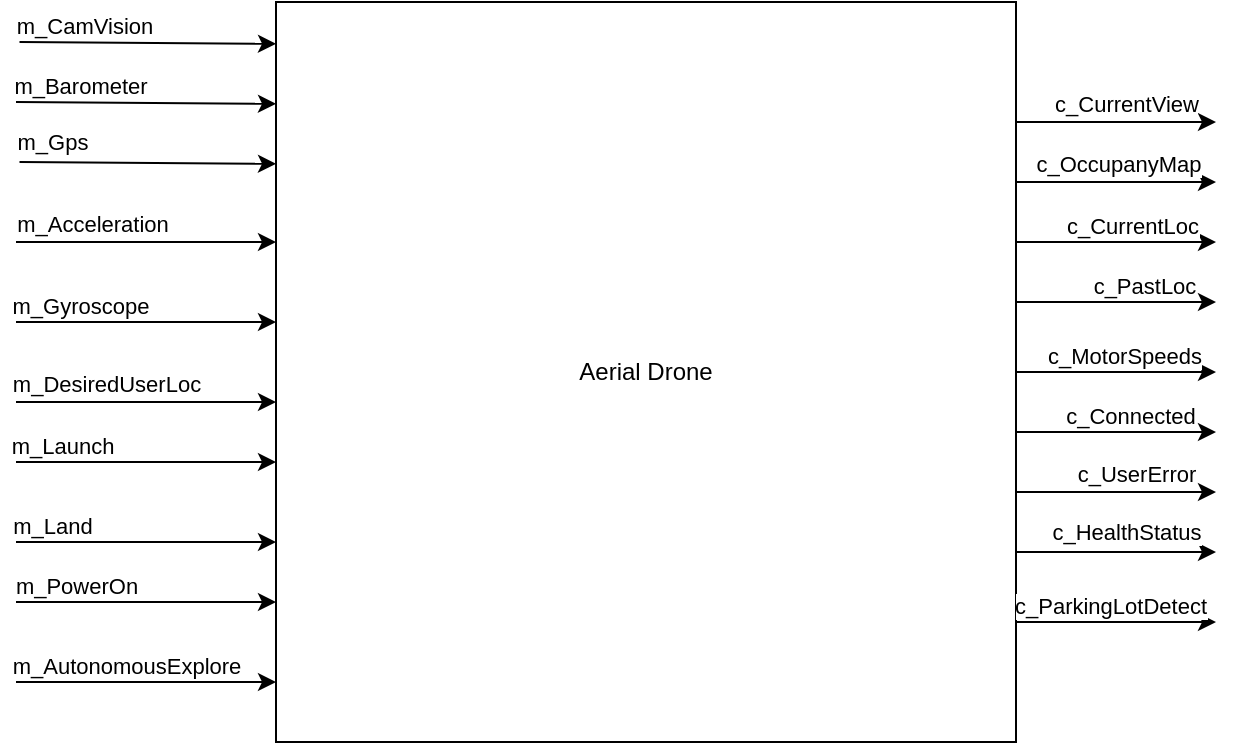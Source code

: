 <mxfile version="20.3.0" type="device"><diagram id="cS3o7y-RdB3GKZHKcVMV" name="Page-1"><mxGraphModel dx="950" dy="490" grid="1" gridSize="10" guides="1" tooltips="1" connect="1" arrows="1" fold="1" page="1" pageScale="1" pageWidth="1100" pageHeight="850" math="0" shadow="0"><root><mxCell id="0"/><mxCell id="1" parent="0"/><mxCell id="ZNkXNqHkuBBfVMnFNuBJ-24" style="edgeStyle=none;rounded=0;orthogonalLoop=1;jettySize=auto;html=1;exitX=1;exitY=0.5;exitDx=0;exitDy=0;startArrow=none;startFill=0;endArrow=classic;endFill=1;" parent="1" edge="1"><mxGeometry relative="1" as="geometry"><mxPoint x="820" y="330" as="targetPoint"/><mxPoint x="720" y="330" as="sourcePoint"/></mxGeometry></mxCell><mxCell id="ZNkXNqHkuBBfVMnFNuBJ-34" value="c_OccupanyMap" style="edgeLabel;html=1;align=center;verticalAlign=middle;resizable=0;points=[];" parent="ZNkXNqHkuBBfVMnFNuBJ-24" vertex="1" connectable="0"><mxGeometry x="-0.292" y="1" relative="1" as="geometry"><mxPoint x="15" y="-8" as="offset"/></mxGeometry></mxCell><mxCell id="ZNkXNqHkuBBfVMnFNuBJ-25" style="edgeStyle=none;rounded=0;orthogonalLoop=1;jettySize=auto;html=1;exitX=0;exitY=0.5;exitDx=0;exitDy=0;startArrow=classic;startFill=1;endArrow=none;endFill=0;" parent="1" edge="1"><mxGeometry relative="1" as="geometry"><mxPoint x="220" y="360" as="targetPoint"/><mxPoint x="350" y="360" as="sourcePoint"/></mxGeometry></mxCell><mxCell id="ZNkXNqHkuBBfVMnFNuBJ-45" value="m_Acceleration" style="edgeLabel;html=1;align=center;verticalAlign=middle;resizable=0;points=[];" parent="ZNkXNqHkuBBfVMnFNuBJ-25" vertex="1" connectable="0"><mxGeometry x="0.088" y="1" relative="1" as="geometry"><mxPoint x="-22" y="-10" as="offset"/></mxGeometry></mxCell><mxCell id="ZNkXNqHkuBBfVMnFNuBJ-26" style="edgeStyle=none;rounded=0;orthogonalLoop=1;jettySize=auto;html=1;startArrow=classic;startFill=1;endArrow=none;endFill=0;" parent="1" edge="1"><mxGeometry relative="1" as="geometry"><mxPoint x="220" y="440" as="targetPoint"/><mxPoint x="350" y="440" as="sourcePoint"/></mxGeometry></mxCell><mxCell id="ZNkXNqHkuBBfVMnFNuBJ-47" value="m_DesiredUserLoc" style="edgeLabel;html=1;align=center;verticalAlign=middle;resizable=0;points=[];" parent="ZNkXNqHkuBBfVMnFNuBJ-26" vertex="1" connectable="0"><mxGeometry x="0.582" y="-2" relative="1" as="geometry"><mxPoint x="18" y="-7" as="offset"/></mxGeometry></mxCell><mxCell id="ZNkXNqHkuBBfVMnFNuBJ-1" value="Aerial Drone" style="whiteSpace=wrap;html=1;aspect=fixed;" parent="1" vertex="1"><mxGeometry x="350" y="240" width="370" height="370" as="geometry"/></mxCell><mxCell id="ZNkXNqHkuBBfVMnFNuBJ-14" value="" style="endArrow=classic;html=1;rounded=0;entryX=-0.008;entryY=0.095;entryDx=0;entryDy=0;entryPerimeter=0;" parent="1" edge="1"><mxGeometry width="50" height="50" relative="1" as="geometry"><mxPoint x="221.76" y="260" as="sourcePoint"/><mxPoint x="350" y="260.9" as="targetPoint"/></mxGeometry></mxCell><mxCell id="ZNkXNqHkuBBfVMnFNuBJ-42" value="m_CamVision" style="edgeLabel;html=1;align=center;verticalAlign=middle;resizable=0;points=[];" parent="ZNkXNqHkuBBfVMnFNuBJ-14" vertex="1" connectable="0"><mxGeometry x="-0.615" y="1" relative="1" as="geometry"><mxPoint x="7" y="-7" as="offset"/></mxGeometry></mxCell><mxCell id="ZNkXNqHkuBBfVMnFNuBJ-27" style="edgeStyle=none;rounded=0;orthogonalLoop=1;jettySize=auto;html=1;exitX=0;exitY=0.5;exitDx=0;exitDy=0;startArrow=classic;startFill=1;endArrow=none;endFill=0;" parent="1" edge="1"><mxGeometry relative="1" as="geometry"><mxPoint x="220" y="400" as="targetPoint"/><mxPoint x="350" y="400" as="sourcePoint"/></mxGeometry></mxCell><mxCell id="ZNkXNqHkuBBfVMnFNuBJ-46" value="m_Gyroscope" style="edgeLabel;html=1;align=center;verticalAlign=middle;resizable=0;points=[];" parent="ZNkXNqHkuBBfVMnFNuBJ-27" vertex="1" connectable="0"><mxGeometry x="0.171" y="-2" relative="1" as="geometry"><mxPoint x="-22" y="-6" as="offset"/></mxGeometry></mxCell><mxCell id="ZNkXNqHkuBBfVMnFNuBJ-31" style="edgeStyle=none;rounded=0;orthogonalLoop=1;jettySize=auto;html=1;exitX=1;exitY=0.5;exitDx=0;exitDy=0;startArrow=none;startFill=0;endArrow=classic;endFill=1;" parent="1" edge="1"><mxGeometry relative="1" as="geometry"><mxPoint x="820" y="360.0" as="targetPoint"/><mxPoint x="720.0" y="360.0" as="sourcePoint"/></mxGeometry></mxCell><mxCell id="ZNkXNqHkuBBfVMnFNuBJ-35" value="c_CurrentLoc" style="edgeLabel;html=1;align=center;verticalAlign=middle;resizable=0;points=[];" parent="ZNkXNqHkuBBfVMnFNuBJ-31" vertex="1" connectable="0"><mxGeometry x="-0.195" y="1" relative="1" as="geometry"><mxPoint x="17" y="-7" as="offset"/></mxGeometry></mxCell><mxCell id="ZNkXNqHkuBBfVMnFNuBJ-32" style="edgeStyle=none;rounded=0;orthogonalLoop=1;jettySize=auto;html=1;exitX=1;exitY=0.5;exitDx=0;exitDy=0;startArrow=none;startFill=0;endArrow=classic;endFill=1;" parent="1" edge="1"><mxGeometry relative="1" as="geometry"><mxPoint x="820" y="300.0" as="targetPoint"/><mxPoint x="720.0" y="300.0" as="sourcePoint"/></mxGeometry></mxCell><mxCell id="ZNkXNqHkuBBfVMnFNuBJ-33" value="c_CurrentView" style="edgeLabel;html=1;align=center;verticalAlign=middle;resizable=0;points=[];" parent="ZNkXNqHkuBBfVMnFNuBJ-32" vertex="1" connectable="0"><mxGeometry x="-0.401" relative="1" as="geometry"><mxPoint x="25" y="-9" as="offset"/></mxGeometry></mxCell><mxCell id="ZNkXNqHkuBBfVMnFNuBJ-37" style="edgeStyle=none;rounded=0;orthogonalLoop=1;jettySize=auto;html=1;exitX=1;exitY=0.5;exitDx=0;exitDy=0;startArrow=none;startFill=0;endArrow=classic;endFill=1;" parent="1" edge="1"><mxGeometry relative="1" as="geometry"><mxPoint x="820" y="390.0" as="targetPoint"/><mxPoint x="720.0" y="390.0" as="sourcePoint"/></mxGeometry></mxCell><mxCell id="ZNkXNqHkuBBfVMnFNuBJ-38" value="c_PastLoc" style="edgeLabel;html=1;align=center;verticalAlign=middle;resizable=0;points=[];" parent="ZNkXNqHkuBBfVMnFNuBJ-37" vertex="1" connectable="0"><mxGeometry x="-0.195" y="1" relative="1" as="geometry"><mxPoint x="23" y="-7" as="offset"/></mxGeometry></mxCell><mxCell id="ZNkXNqHkuBBfVMnFNuBJ-43" value="" style="endArrow=classic;html=1;rounded=0;entryX=-0.008;entryY=0.095;entryDx=0;entryDy=0;entryPerimeter=0;" parent="1" edge="1"><mxGeometry width="50" height="50" relative="1" as="geometry"><mxPoint x="220" y="290" as="sourcePoint"/><mxPoint x="350" y="290.9" as="targetPoint"/></mxGeometry></mxCell><mxCell id="ZNkXNqHkuBBfVMnFNuBJ-44" value="m_Barometer" style="edgeLabel;html=1;align=center;verticalAlign=middle;resizable=0;points=[];" parent="ZNkXNqHkuBBfVMnFNuBJ-43" vertex="1" connectable="0"><mxGeometry x="-0.615" y="1" relative="1" as="geometry"><mxPoint x="7" y="-7" as="offset"/></mxGeometry></mxCell><mxCell id="2SHSf-4KqtuPt5tdX4WW-1" value="" style="endArrow=classic;html=1;rounded=0;entryX=-0.008;entryY=0.095;entryDx=0;entryDy=0;entryPerimeter=0;" parent="1" edge="1"><mxGeometry width="50" height="50" relative="1" as="geometry"><mxPoint x="221.76" y="320.0" as="sourcePoint"/><mxPoint x="350" y="320.9" as="targetPoint"/></mxGeometry></mxCell><mxCell id="2SHSf-4KqtuPt5tdX4WW-2" value="m_Gps" style="edgeLabel;html=1;align=center;verticalAlign=middle;resizable=0;points=[];" parent="2SHSf-4KqtuPt5tdX4WW-1" vertex="1" connectable="0"><mxGeometry x="-0.615" y="1" relative="1" as="geometry"><mxPoint x="-9" y="-9" as="offset"/></mxGeometry></mxCell><mxCell id="tGstp75-kUsKBtiElQxC-5" style="edgeStyle=none;rounded=0;orthogonalLoop=1;jettySize=auto;html=1;startArrow=classic;startFill=1;endArrow=none;endFill=0;" edge="1" parent="1"><mxGeometry relative="1" as="geometry"><mxPoint x="220" y="510" as="targetPoint"/><mxPoint x="350" y="510" as="sourcePoint"/></mxGeometry></mxCell><mxCell id="tGstp75-kUsKBtiElQxC-6" value="m_Land" style="edgeLabel;html=1;align=center;verticalAlign=middle;resizable=0;points=[];" vertex="1" connectable="0" parent="tGstp75-kUsKBtiElQxC-5"><mxGeometry x="0.582" y="-2" relative="1" as="geometry"><mxPoint x="-9" y="-6" as="offset"/></mxGeometry></mxCell><mxCell id="tGstp75-kUsKBtiElQxC-7" style="edgeStyle=none;rounded=0;orthogonalLoop=1;jettySize=auto;html=1;exitX=0;exitY=0.5;exitDx=0;exitDy=0;startArrow=classic;startFill=1;endArrow=none;endFill=0;" edge="1" parent="1"><mxGeometry relative="1" as="geometry"><mxPoint x="220" y="470" as="targetPoint"/><mxPoint x="350" y="470" as="sourcePoint"/></mxGeometry></mxCell><mxCell id="tGstp75-kUsKBtiElQxC-8" value="m_Launch" style="edgeLabel;html=1;align=center;verticalAlign=middle;resizable=0;points=[];" vertex="1" connectable="0" parent="tGstp75-kUsKBtiElQxC-7"><mxGeometry x="0.171" y="-2" relative="1" as="geometry"><mxPoint x="-31" y="-6" as="offset"/></mxGeometry></mxCell><mxCell id="tGstp75-kUsKBtiElQxC-9" style="edgeStyle=none;rounded=0;orthogonalLoop=1;jettySize=auto;html=1;startArrow=classic;startFill=1;endArrow=none;endFill=0;" edge="1" parent="1"><mxGeometry relative="1" as="geometry"><mxPoint x="220" y="580" as="targetPoint"/><mxPoint x="350" y="580" as="sourcePoint"/></mxGeometry></mxCell><mxCell id="tGstp75-kUsKBtiElQxC-10" value="m_AutonomousExplore" style="edgeLabel;html=1;align=center;verticalAlign=middle;resizable=0;points=[];" vertex="1" connectable="0" parent="tGstp75-kUsKBtiElQxC-9"><mxGeometry x="0.582" y="-2" relative="1" as="geometry"><mxPoint x="28" y="-6" as="offset"/></mxGeometry></mxCell><mxCell id="tGstp75-kUsKBtiElQxC-11" style="edgeStyle=none;rounded=0;orthogonalLoop=1;jettySize=auto;html=1;exitX=0;exitY=0.5;exitDx=0;exitDy=0;startArrow=classic;startFill=1;endArrow=none;endFill=0;" edge="1" parent="1"><mxGeometry relative="1" as="geometry"><mxPoint x="220" y="540" as="targetPoint"/><mxPoint x="350" y="540" as="sourcePoint"/></mxGeometry></mxCell><mxCell id="tGstp75-kUsKBtiElQxC-12" value="m_PowerOn" style="edgeLabel;html=1;align=center;verticalAlign=middle;resizable=0;points=[];" vertex="1" connectable="0" parent="tGstp75-kUsKBtiElQxC-11"><mxGeometry x="0.171" y="-2" relative="1" as="geometry"><mxPoint x="-24" y="-6" as="offset"/></mxGeometry></mxCell><mxCell id="tGstp75-kUsKBtiElQxC-19" style="edgeStyle=none;rounded=0;orthogonalLoop=1;jettySize=auto;html=1;exitX=1;exitY=0.5;exitDx=0;exitDy=0;startArrow=none;startFill=0;endArrow=classic;endFill=1;" edge="1" parent="1"><mxGeometry relative="1" as="geometry"><mxPoint x="820" y="455" as="targetPoint"/><mxPoint x="720" y="455" as="sourcePoint"/></mxGeometry></mxCell><mxCell id="tGstp75-kUsKBtiElQxC-20" value="c_Connected" style="edgeLabel;html=1;align=center;verticalAlign=middle;resizable=0;points=[];" vertex="1" connectable="0" parent="tGstp75-kUsKBtiElQxC-19"><mxGeometry x="-0.292" y="1" relative="1" as="geometry"><mxPoint x="21" y="-7" as="offset"/></mxGeometry></mxCell><mxCell id="tGstp75-kUsKBtiElQxC-21" style="edgeStyle=none;rounded=0;orthogonalLoop=1;jettySize=auto;html=1;exitX=1;exitY=0.5;exitDx=0;exitDy=0;startArrow=none;startFill=0;endArrow=classic;endFill=1;" edge="1" parent="1"><mxGeometry relative="1" as="geometry"><mxPoint x="820" y="485" as="targetPoint"/><mxPoint x="720" y="485" as="sourcePoint"/></mxGeometry></mxCell><mxCell id="tGstp75-kUsKBtiElQxC-22" value="c_UserError" style="edgeLabel;html=1;align=center;verticalAlign=middle;resizable=0;points=[];" vertex="1" connectable="0" parent="tGstp75-kUsKBtiElQxC-21"><mxGeometry x="-0.195" y="1" relative="1" as="geometry"><mxPoint x="19" y="-8" as="offset"/></mxGeometry></mxCell><mxCell id="tGstp75-kUsKBtiElQxC-23" style="edgeStyle=none;rounded=0;orthogonalLoop=1;jettySize=auto;html=1;exitX=1;exitY=0.5;exitDx=0;exitDy=0;startArrow=none;startFill=0;endArrow=classic;endFill=1;" edge="1" parent="1"><mxGeometry relative="1" as="geometry"><mxPoint x="820" y="425" as="targetPoint"/><mxPoint x="720" y="425" as="sourcePoint"/></mxGeometry></mxCell><mxCell id="tGstp75-kUsKBtiElQxC-24" value="c_MotorSpeeds" style="edgeLabel;html=1;align=center;verticalAlign=middle;resizable=0;points=[];" vertex="1" connectable="0" parent="tGstp75-kUsKBtiElQxC-23"><mxGeometry x="-0.401" relative="1" as="geometry"><mxPoint x="24" y="-8" as="offset"/></mxGeometry></mxCell><mxCell id="tGstp75-kUsKBtiElQxC-25" style="edgeStyle=none;rounded=0;orthogonalLoop=1;jettySize=auto;html=1;exitX=1;exitY=0.5;exitDx=0;exitDy=0;startArrow=none;startFill=0;endArrow=classic;endFill=1;" edge="1" parent="1"><mxGeometry relative="1" as="geometry"><mxPoint x="820" y="515" as="targetPoint"/><mxPoint x="720" y="515" as="sourcePoint"/></mxGeometry></mxCell><mxCell id="tGstp75-kUsKBtiElQxC-26" value="c_HealthStatus" style="edgeLabel;html=1;align=center;verticalAlign=middle;resizable=0;points=[];" vertex="1" connectable="0" parent="tGstp75-kUsKBtiElQxC-25"><mxGeometry x="-0.195" y="1" relative="1" as="geometry"><mxPoint x="14" y="-9" as="offset"/></mxGeometry></mxCell><mxCell id="tGstp75-kUsKBtiElQxC-27" style="edgeStyle=none;rounded=0;orthogonalLoop=1;jettySize=auto;html=1;exitX=1;exitY=0.5;exitDx=0;exitDy=0;startArrow=none;startFill=0;endArrow=classic;endFill=1;" edge="1" parent="1"><mxGeometry relative="1" as="geometry"><mxPoint x="820" y="550" as="targetPoint"/><mxPoint x="720" y="550" as="sourcePoint"/></mxGeometry></mxCell><mxCell id="tGstp75-kUsKBtiElQxC-28" value="c_ParkingLotDetect" style="edgeLabel;html=1;align=center;verticalAlign=middle;resizable=0;points=[];" vertex="1" connectable="0" parent="tGstp75-kUsKBtiElQxC-27"><mxGeometry x="-0.195" y="1" relative="1" as="geometry"><mxPoint x="6" y="-7" as="offset"/></mxGeometry></mxCell></root></mxGraphModel></diagram></mxfile>